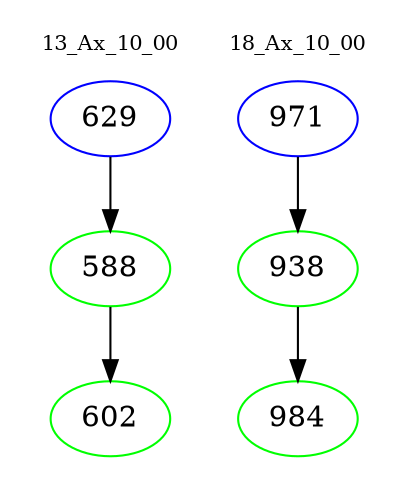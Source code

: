 digraph{
subgraph cluster_0 {
color = white
label = "13_Ax_10_00";
fontsize=10;
T0_629 [label="629", color="blue"]
T0_629 -> T0_588 [color="black"]
T0_588 [label="588", color="green"]
T0_588 -> T0_602 [color="black"]
T0_602 [label="602", color="green"]
}
subgraph cluster_1 {
color = white
label = "18_Ax_10_00";
fontsize=10;
T1_971 [label="971", color="blue"]
T1_971 -> T1_938 [color="black"]
T1_938 [label="938", color="green"]
T1_938 -> T1_984 [color="black"]
T1_984 [label="984", color="green"]
}
}

